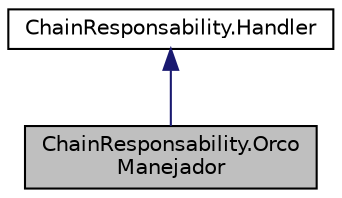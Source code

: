digraph "ChainResponsability.OrcoManejador"
{
 // LATEX_PDF_SIZE
  edge [fontname="Helvetica",fontsize="10",labelfontname="Helvetica",labelfontsize="10"];
  node [fontname="Helvetica",fontsize="10",shape=record];
  Node1 [label="ChainResponsability.Orco\lManejador",height=0.2,width=0.4,color="black", fillcolor="grey75", style="filled", fontcolor="black",tooltip=" "];
  Node2 -> Node1 [dir="back",color="midnightblue",fontsize="10",style="solid",fontname="Helvetica"];
  Node2 [label="ChainResponsability.Handler",height=0.2,width=0.4,color="black", fillcolor="white", style="filled",URL="$class_chain_responsability_1_1_handler.html",tooltip=" "];
}
